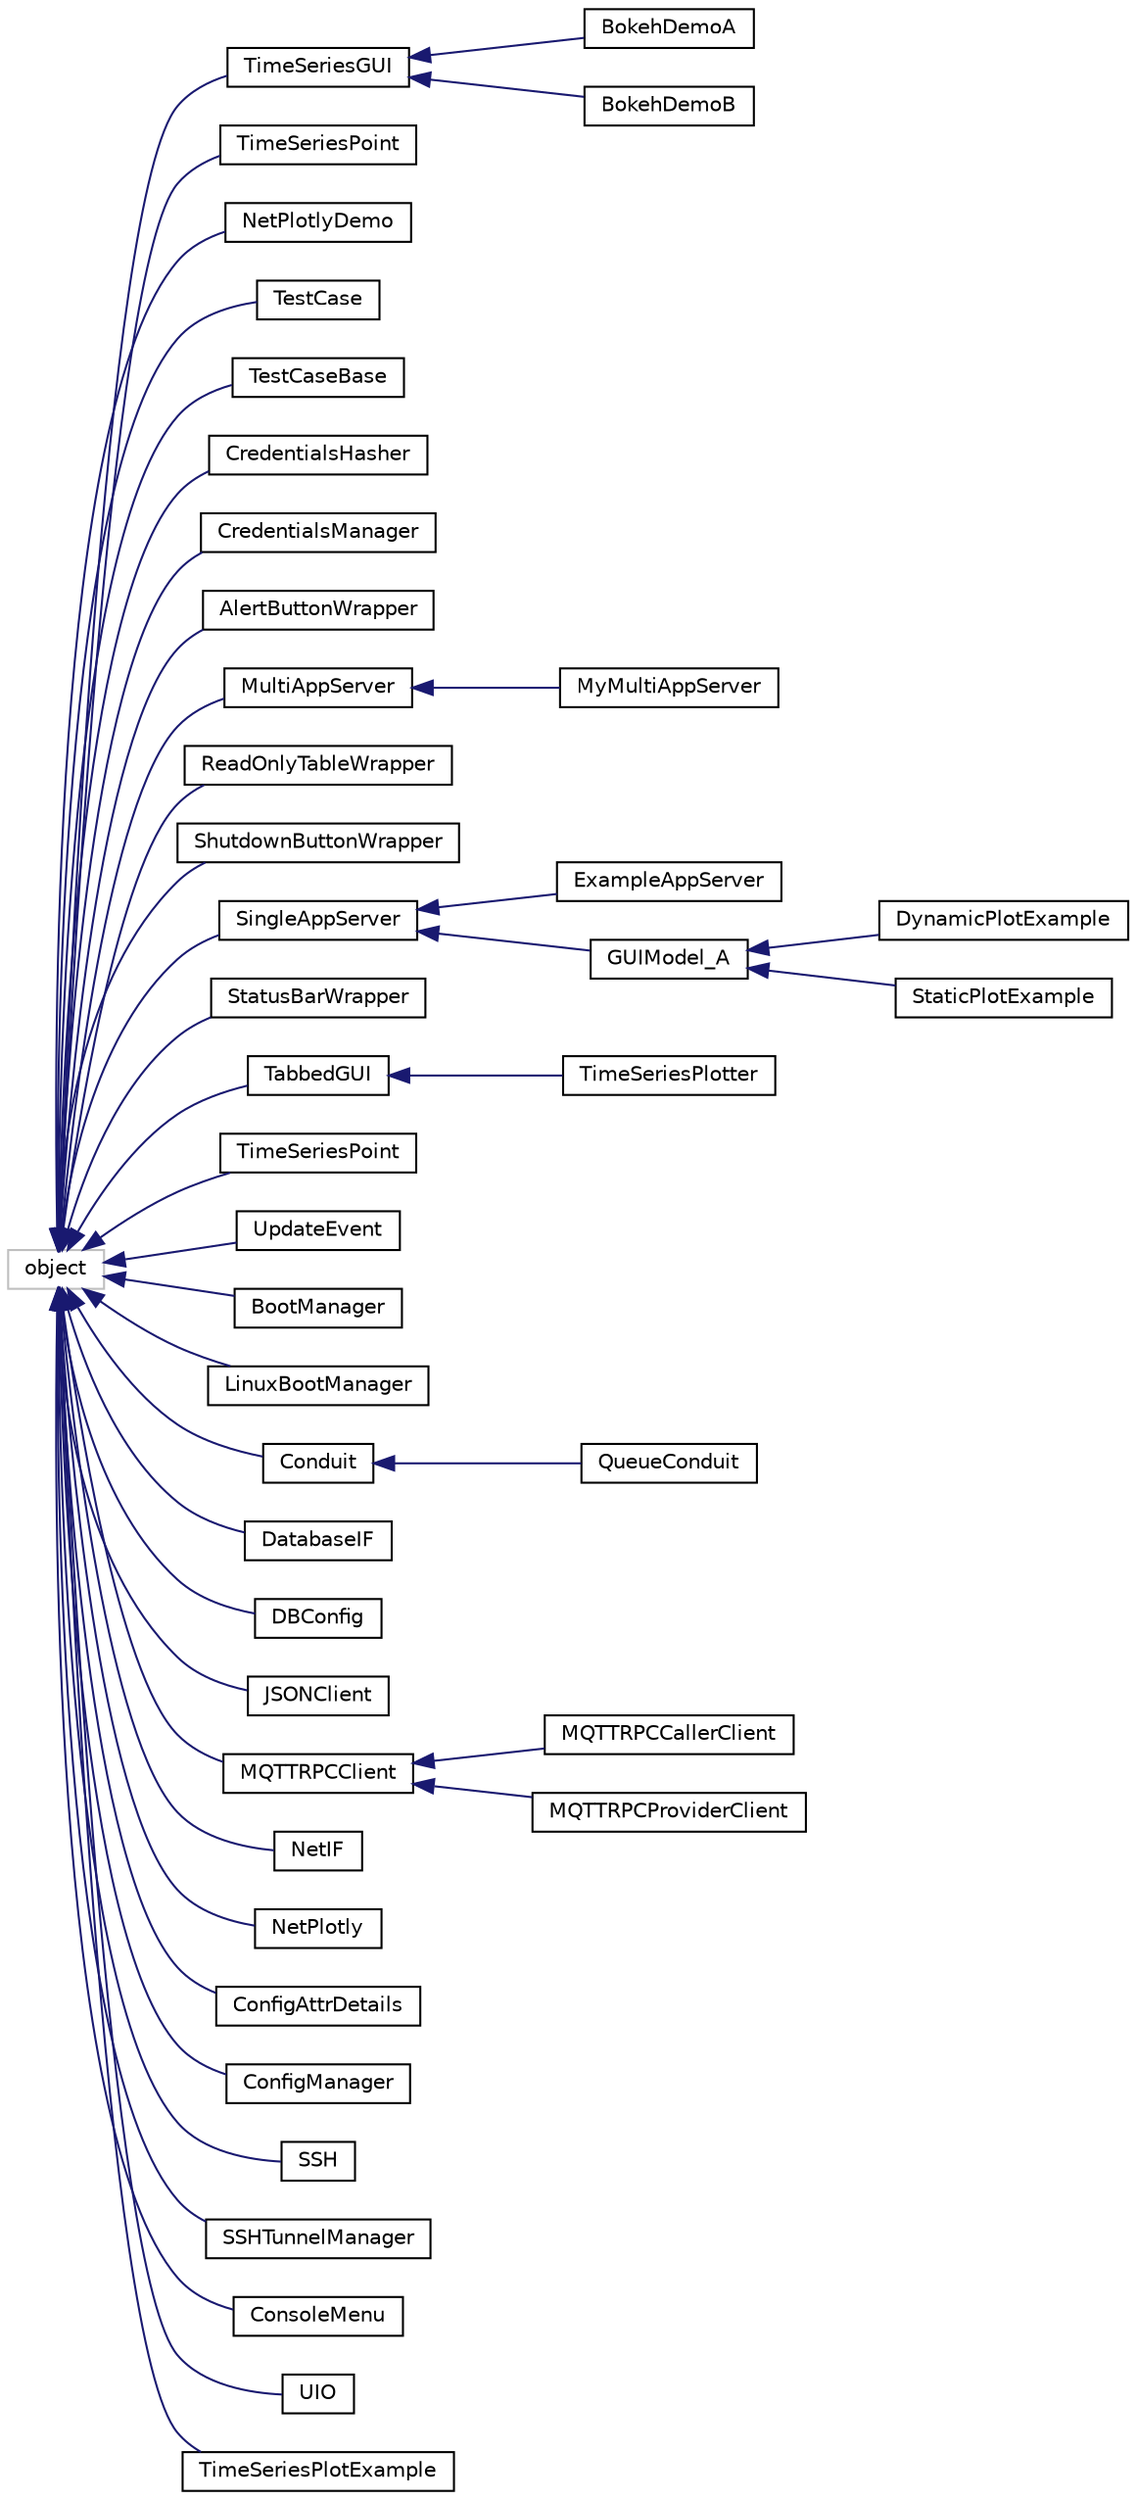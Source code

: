 digraph "Graphical Class Hierarchy"
{
 // LATEX_PDF_SIZE
  edge [fontname="Helvetica",fontsize="10",labelfontname="Helvetica",labelfontsize="10"];
  node [fontname="Helvetica",fontsize="10",shape=record];
  rankdir="LR";
  Node12 [label="object",height=0.2,width=0.4,color="grey75", fillcolor="white", style="filled",tooltip=" "];
  Node12 -> Node0 [dir="back",color="midnightblue",fontsize="10",style="solid",fontname="Helvetica"];
  Node0 [label="TimeSeriesGUI",height=0.2,width=0.4,color="black", fillcolor="white", style="filled",URL="$classbokeh__demo_1_1TimeSeriesGUI.html",tooltip=" "];
  Node0 -> Node1 [dir="back",color="midnightblue",fontsize="10",style="solid",fontname="Helvetica"];
  Node1 [label="BokehDemoA",height=0.2,width=0.4,color="black", fillcolor="white", style="filled",URL="$classbokeh__demo_1_1BokehDemoA.html",tooltip=" "];
  Node0 -> Node2 [dir="back",color="midnightblue",fontsize="10",style="solid",fontname="Helvetica"];
  Node2 [label="BokehDemoB",height=0.2,width=0.4,color="black", fillcolor="white", style="filled",URL="$classbokeh__demo_1_1BokehDemoB.html",tooltip=" "];
  Node12 -> Node16 [dir="back",color="midnightblue",fontsize="10",style="solid",fontname="Helvetica"];
  Node16 [label="TimeSeriesPoint",height=0.2,width=0.4,color="black", fillcolor="white", style="filled",URL="$classbokeh__demo_1_1TimeSeriesPoint.html",tooltip=" "];
  Node12 -> Node17 [dir="back",color="midnightblue",fontsize="10",style="solid",fontname="Helvetica"];
  Node17 [label="NetPlotlyDemo",height=0.2,width=0.4,color="black", fillcolor="white", style="filled",URL="$classnetplotly__demo_1_1NetPlotlyDemo.html",tooltip=" "];
  Node12 -> Node18 [dir="back",color="midnightblue",fontsize="10",style="solid",fontname="Helvetica"];
  Node18 [label="TestCase",height=0.2,width=0.4,color="black", fillcolor="white", style="filled",URL="$classp3lib_1_1ate_1_1TestCase.html",tooltip=" "];
  Node12 -> Node19 [dir="back",color="midnightblue",fontsize="10",style="solid",fontname="Helvetica"];
  Node19 [label="TestCaseBase",height=0.2,width=0.4,color="black", fillcolor="white", style="filled",URL="$classp3lib_1_1ate_1_1TestCaseBase.html",tooltip=" "];
  Node12 -> Node20 [dir="back",color="midnightblue",fontsize="10",style="solid",fontname="Helvetica"];
  Node20 [label="CredentialsHasher",height=0.2,width=0.4,color="black", fillcolor="white", style="filled",URL="$classp3lib_1_1bokeh__auth_1_1CredentialsHasher.html",tooltip=" "];
  Node12 -> Node21 [dir="back",color="midnightblue",fontsize="10",style="solid",fontname="Helvetica"];
  Node21 [label="CredentialsManager",height=0.2,width=0.4,color="black", fillcolor="white", style="filled",URL="$classp3lib_1_1bokeh__auth_1_1CredentialsManager.html",tooltip=" "];
  Node12 -> Node22 [dir="back",color="midnightblue",fontsize="10",style="solid",fontname="Helvetica"];
  Node22 [label="AlertButtonWrapper",height=0.2,width=0.4,color="black", fillcolor="white", style="filled",URL="$classp3lib_1_1bokeh__gui_1_1AlertButtonWrapper.html",tooltip=" "];
  Node12 -> Node23 [dir="back",color="midnightblue",fontsize="10",style="solid",fontname="Helvetica"];
  Node23 [label="MultiAppServer",height=0.2,width=0.4,color="black", fillcolor="white", style="filled",URL="$classp3lib_1_1bokeh__gui_1_1MultiAppServer.html",tooltip=" "];
  Node23 -> Node24 [dir="back",color="midnightblue",fontsize="10",style="solid",fontname="Helvetica"];
  Node24 [label="MyMultiAppServer",height=0.2,width=0.4,color="black", fillcolor="white", style="filled",URL="$classbokeh__multiple__app__example_1_1MyMultiAppServer.html",tooltip=" "];
  Node12 -> Node25 [dir="back",color="midnightblue",fontsize="10",style="solid",fontname="Helvetica"];
  Node25 [label="ReadOnlyTableWrapper",height=0.2,width=0.4,color="black", fillcolor="white", style="filled",URL="$classp3lib_1_1bokeh__gui_1_1ReadOnlyTableWrapper.html",tooltip=" "];
  Node12 -> Node26 [dir="back",color="midnightblue",fontsize="10",style="solid",fontname="Helvetica"];
  Node26 [label="ShutdownButtonWrapper",height=0.2,width=0.4,color="black", fillcolor="white", style="filled",URL="$classp3lib_1_1bokeh__gui_1_1ShutdownButtonWrapper.html",tooltip=" "];
  Node12 -> Node27 [dir="back",color="midnightblue",fontsize="10",style="solid",fontname="Helvetica"];
  Node27 [label="SingleAppServer",height=0.2,width=0.4,color="black", fillcolor="white", style="filled",URL="$classp3lib_1_1bokeh__gui_1_1SingleAppServer.html",tooltip=" "];
  Node27 -> Node28 [dir="back",color="midnightblue",fontsize="10",style="solid",fontname="Helvetica"];
  Node28 [label="ExampleAppServer",height=0.2,width=0.4,color="black", fillcolor="white", style="filled",URL="$classexample__run__multiple__bokeh__servers_1_1ExampleAppServer.html",tooltip=" "];
  Node27 -> Node29 [dir="back",color="midnightblue",fontsize="10",style="solid",fontname="Helvetica"];
  Node29 [label="GUIModel_A",height=0.2,width=0.4,color="black", fillcolor="white", style="filled",URL="$classp3lib_1_1bokeh__gui_1_1GUIModel__A.html",tooltip=" "];
  Node29 -> Node30 [dir="back",color="midnightblue",fontsize="10",style="solid",fontname="Helvetica"];
  Node30 [label="DynamicPlotExample",height=0.2,width=0.4,color="black", fillcolor="white", style="filled",URL="$classGUIModel__A__example_1_1DynamicPlotExample.html",tooltip=" "];
  Node29 -> Node31 [dir="back",color="midnightblue",fontsize="10",style="solid",fontname="Helvetica"];
  Node31 [label="StaticPlotExample",height=0.2,width=0.4,color="black", fillcolor="white", style="filled",URL="$classGUIModel__A__example_1_1StaticPlotExample.html",tooltip=" "];
  Node12 -> Node32 [dir="back",color="midnightblue",fontsize="10",style="solid",fontname="Helvetica"];
  Node32 [label="StatusBarWrapper",height=0.2,width=0.4,color="black", fillcolor="white", style="filled",URL="$classp3lib_1_1bokeh__gui_1_1StatusBarWrapper.html",tooltip=" "];
  Node12 -> Node33 [dir="back",color="midnightblue",fontsize="10",style="solid",fontname="Helvetica"];
  Node33 [label="TabbedGUI",height=0.2,width=0.4,color="black", fillcolor="white", style="filled",URL="$classp3lib_1_1bokeh__gui_1_1TabbedGUI.html",tooltip=" "];
  Node33 -> Node34 [dir="back",color="midnightblue",fontsize="10",style="solid",fontname="Helvetica"];
  Node34 [label="TimeSeriesPlotter",height=0.2,width=0.4,color="black", fillcolor="white", style="filled",URL="$classp3lib_1_1bokeh__gui_1_1TimeSeriesPlotter.html",tooltip=" "];
  Node12 -> Node35 [dir="back",color="midnightblue",fontsize="10",style="solid",fontname="Helvetica"];
  Node35 [label="TimeSeriesPoint",height=0.2,width=0.4,color="black", fillcolor="white", style="filled",URL="$classp3lib_1_1bokeh__gui_1_1TimeSeriesPoint.html",tooltip=" "];
  Node12 -> Node36 [dir="back",color="midnightblue",fontsize="10",style="solid",fontname="Helvetica"];
  Node36 [label="UpdateEvent",height=0.2,width=0.4,color="black", fillcolor="white", style="filled",URL="$classp3lib_1_1bokeh__gui_1_1UpdateEvent.html",tooltip=" "];
  Node12 -> Node37 [dir="back",color="midnightblue",fontsize="10",style="solid",fontname="Helvetica"];
  Node37 [label="BootManager",height=0.2,width=0.4,color="black", fillcolor="white", style="filled",URL="$classp3lib_1_1boot__manager_1_1BootManager.html",tooltip=" "];
  Node12 -> Node38 [dir="back",color="midnightblue",fontsize="10",style="solid",fontname="Helvetica"];
  Node38 [label="LinuxBootManager",height=0.2,width=0.4,color="black", fillcolor="white", style="filled",URL="$classp3lib_1_1boot__manager_1_1LinuxBootManager.html",tooltip=" "];
  Node12 -> Node39 [dir="back",color="midnightblue",fontsize="10",style="solid",fontname="Helvetica"];
  Node39 [label="Conduit",height=0.2,width=0.4,color="black", fillcolor="white", style="filled",URL="$classp3lib_1_1conduit_1_1Conduit.html",tooltip=" "];
  Node39 -> Node40 [dir="back",color="midnightblue",fontsize="10",style="solid",fontname="Helvetica"];
  Node40 [label="QueueConduit",height=0.2,width=0.4,color="black", fillcolor="white", style="filled",URL="$classp3lib_1_1conduit_1_1QueueConduit.html",tooltip=" "];
  Node12 -> Node41 [dir="back",color="midnightblue",fontsize="10",style="solid",fontname="Helvetica"];
  Node41 [label="DatabaseIF",height=0.2,width=0.4,color="black", fillcolor="white", style="filled",URL="$classp3lib_1_1database__if_1_1DatabaseIF.html",tooltip=" "];
  Node12 -> Node42 [dir="back",color="midnightblue",fontsize="10",style="solid",fontname="Helvetica"];
  Node42 [label="DBConfig",height=0.2,width=0.4,color="black", fillcolor="white", style="filled",URL="$classp3lib_1_1database__if_1_1DBConfig.html",tooltip=" "];
  Node12 -> Node43 [dir="back",color="midnightblue",fontsize="10",style="solid",fontname="Helvetica"];
  Node43 [label="JSONClient",height=0.2,width=0.4,color="black", fillcolor="white", style="filled",URL="$classp3lib_1_1json__networking_1_1JSONClient.html",tooltip=" "];
  Node12 -> Node44 [dir="back",color="midnightblue",fontsize="10",style="solid",fontname="Helvetica"];
  Node44 [label="MQTTRPCClient",height=0.2,width=0.4,color="black", fillcolor="white", style="filled",URL="$classp3lib_1_1mqtt__rpc_1_1MQTTRPCClient.html",tooltip=" "];
  Node44 -> Node45 [dir="back",color="midnightblue",fontsize="10",style="solid",fontname="Helvetica"];
  Node45 [label="MQTTRPCCallerClient",height=0.2,width=0.4,color="black", fillcolor="white", style="filled",URL="$classp3lib_1_1mqtt__rpc_1_1MQTTRPCCallerClient.html",tooltip=" "];
  Node44 -> Node46 [dir="back",color="midnightblue",fontsize="10",style="solid",fontname="Helvetica"];
  Node46 [label="MQTTRPCProviderClient",height=0.2,width=0.4,color="black", fillcolor="white", style="filled",URL="$classp3lib_1_1mqtt__rpc_1_1MQTTRPCProviderClient.html",tooltip=" "];
  Node12 -> Node47 [dir="back",color="midnightblue",fontsize="10",style="solid",fontname="Helvetica"];
  Node47 [label="NetIF",height=0.2,width=0.4,color="black", fillcolor="white", style="filled",URL="$classp3lib_1_1netif_1_1NetIF.html",tooltip=" "];
  Node12 -> Node48 [dir="back",color="midnightblue",fontsize="10",style="solid",fontname="Helvetica"];
  Node48 [label="NetPlotly",height=0.2,width=0.4,color="black", fillcolor="white", style="filled",URL="$classp3lib_1_1netplotly_1_1NetPlotly.html",tooltip=" "];
  Node12 -> Node49 [dir="back",color="midnightblue",fontsize="10",style="solid",fontname="Helvetica"];
  Node49 [label="ConfigAttrDetails",height=0.2,width=0.4,color="black", fillcolor="white", style="filled",URL="$classp3lib_1_1pconfig_1_1ConfigAttrDetails.html",tooltip=" "];
  Node12 -> Node50 [dir="back",color="midnightblue",fontsize="10",style="solid",fontname="Helvetica"];
  Node50 [label="ConfigManager",height=0.2,width=0.4,color="black", fillcolor="white", style="filled",URL="$classp3lib_1_1pconfig_1_1ConfigManager.html",tooltip=" "];
  Node12 -> Node51 [dir="back",color="midnightblue",fontsize="10",style="solid",fontname="Helvetica"];
  Node51 [label="SSH",height=0.2,width=0.4,color="black", fillcolor="white", style="filled",URL="$classp3lib_1_1ssh_1_1SSH.html",tooltip=" "];
  Node12 -> Node52 [dir="back",color="midnightblue",fontsize="10",style="solid",fontname="Helvetica"];
  Node52 [label="SSHTunnelManager",height=0.2,width=0.4,color="black", fillcolor="white", style="filled",URL="$classp3lib_1_1ssh_1_1SSHTunnelManager.html",tooltip=" "];
  Node12 -> Node53 [dir="back",color="midnightblue",fontsize="10",style="solid",fontname="Helvetica"];
  Node53 [label="ConsoleMenu",height=0.2,width=0.4,color="black", fillcolor="white", style="filled",URL="$classp3lib_1_1uio_1_1ConsoleMenu.html",tooltip=" "];
  Node12 -> Node54 [dir="back",color="midnightblue",fontsize="10",style="solid",fontname="Helvetica"];
  Node54 [label="UIO",height=0.2,width=0.4,color="black", fillcolor="white", style="filled",URL="$classp3lib_1_1uio_1_1UIO.html",tooltip=" "];
  Node12 -> Node55 [dir="back",color="midnightblue",fontsize="10",style="solid",fontname="Helvetica"];
  Node55 [label="TimeSeriesPlotExample",height=0.2,width=0.4,color="black", fillcolor="white", style="filled",URL="$classtime__series__plot__example_1_1TimeSeriesPlotExample.html",tooltip=" "];
}
